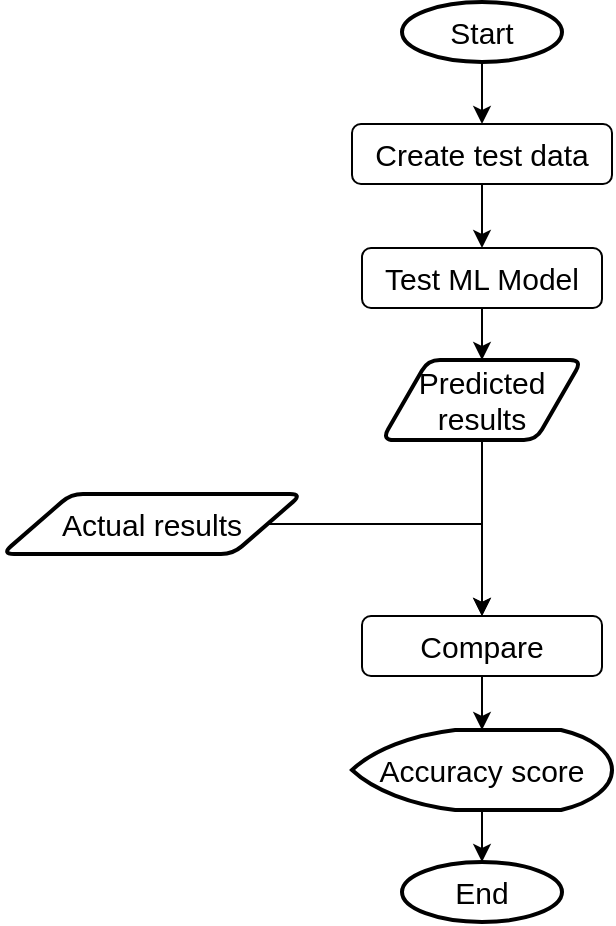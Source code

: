 <mxfile version="14.6.13" type="device" pages="2"><diagram id="C5RBs43oDa-KdzZeNtuy" name="process flow"><mxGraphModel dx="813" dy="512" grid="1" gridSize="10" guides="1" tooltips="1" connect="1" arrows="1" fold="1" page="1" pageScale="1" pageWidth="827" pageHeight="1169" math="0" shadow="0"><root><mxCell id="WIyWlLk6GJQsqaUBKTNV-0"/><mxCell id="WIyWlLk6GJQsqaUBKTNV-1" parent="WIyWlLk6GJQsqaUBKTNV-0"/><mxCell id="WIyWlLk6GJQsqaUBKTNV-9" value="Yes" style="edgeStyle=orthogonalEdgeStyle;rounded=0;html=1;jettySize=auto;orthogonalLoop=1;fontSize=11;endArrow=block;endFill=0;endSize=8;strokeWidth=1;shadow=0;labelBackgroundColor=none;" parent="WIyWlLk6GJQsqaUBKTNV-1" edge="1"><mxGeometry y="10" relative="1" as="geometry"><mxPoint as="offset"/><mxPoint x="320" y="330" as="targetPoint"/></mxGeometry></mxCell><mxCell id="9_ni4ttEIfbbPdPgT0EM-2" value="" style="edgeStyle=orthogonalEdgeStyle;rounded=0;orthogonalLoop=1;jettySize=auto;html=1;fontSize=15;labelBorderColor=none;" edge="1" parent="WIyWlLk6GJQsqaUBKTNV-1" source="OqQyCMcfNpPcOnnIYOo7-1" target="OqQyCMcfNpPcOnnIYOo7-10"><mxGeometry relative="1" as="geometry"/></mxCell><mxCell id="OqQyCMcfNpPcOnnIYOo7-1" value="Start" style="strokeWidth=2;html=1;shape=mxgraph.flowchart.start_1;whiteSpace=wrap;fontSize=15;labelBorderColor=none;" parent="WIyWlLk6GJQsqaUBKTNV-1" vertex="1"><mxGeometry x="380" y="10" width="80" height="30" as="geometry"/></mxCell><mxCell id="9_ni4ttEIfbbPdPgT0EM-7" value="" style="edgeStyle=orthogonalEdgeStyle;rounded=0;orthogonalLoop=1;jettySize=auto;html=1;fontSize=15;labelBorderColor=none;" edge="1" parent="WIyWlLk6GJQsqaUBKTNV-1" source="OqQyCMcfNpPcOnnIYOo7-5" target="OqQyCMcfNpPcOnnIYOo7-6"><mxGeometry relative="1" as="geometry"/></mxCell><mxCell id="OqQyCMcfNpPcOnnIYOo7-5" value="Test ML Model" style="rounded=1;whiteSpace=wrap;html=1;fontSize=15;glass=0;strokeWidth=1;shadow=0;labelBorderColor=none;" parent="WIyWlLk6GJQsqaUBKTNV-1" vertex="1"><mxGeometry x="360" y="133" width="120" height="30" as="geometry"/></mxCell><mxCell id="9_ni4ttEIfbbPdPgT0EM-8" value="" style="edgeStyle=orthogonalEdgeStyle;rounded=0;orthogonalLoop=1;jettySize=auto;html=1;fontSize=15;labelBorderColor=none;" edge="1" parent="WIyWlLk6GJQsqaUBKTNV-1" source="OqQyCMcfNpPcOnnIYOo7-6" target="OqQyCMcfNpPcOnnIYOo7-8"><mxGeometry relative="1" as="geometry"/></mxCell><mxCell id="OqQyCMcfNpPcOnnIYOo7-6" value="Predicted results" style="shape=parallelogram;html=1;strokeWidth=2;perimeter=parallelogramPerimeter;whiteSpace=wrap;rounded=1;arcSize=12;size=0.23;fontSize=15;labelBorderColor=none;" parent="WIyWlLk6GJQsqaUBKTNV-1" vertex="1"><mxGeometry x="370" y="189" width="100" height="40" as="geometry"/></mxCell><mxCell id="9_ni4ttEIfbbPdPgT0EM-11" value="" style="edgeStyle=orthogonalEdgeStyle;rounded=0;orthogonalLoop=1;jettySize=auto;html=1;fontSize=15;labelBorderColor=none;" edge="1" parent="WIyWlLk6GJQsqaUBKTNV-1" source="OqQyCMcfNpPcOnnIYOo7-7" target="OqQyCMcfNpPcOnnIYOo7-8"><mxGeometry relative="1" as="geometry"/></mxCell><mxCell id="OqQyCMcfNpPcOnnIYOo7-7" value="Actual results" style="shape=parallelogram;html=1;strokeWidth=2;perimeter=parallelogramPerimeter;whiteSpace=wrap;rounded=1;arcSize=12;size=0.23;fontSize=15;labelBorderColor=none;" parent="WIyWlLk6GJQsqaUBKTNV-1" vertex="1"><mxGeometry x="180" y="256" width="150" height="30" as="geometry"/></mxCell><mxCell id="9_ni4ttEIfbbPdPgT0EM-9" value="" style="edgeStyle=orthogonalEdgeStyle;rounded=0;orthogonalLoop=1;jettySize=auto;html=1;fontSize=15;labelBorderColor=none;" edge="1" parent="WIyWlLk6GJQsqaUBKTNV-1" source="OqQyCMcfNpPcOnnIYOo7-8" target="OqQyCMcfNpPcOnnIYOo7-9"><mxGeometry relative="1" as="geometry"/></mxCell><mxCell id="OqQyCMcfNpPcOnnIYOo7-8" value="Compare" style="rounded=1;whiteSpace=wrap;html=1;fontSize=15;glass=0;strokeWidth=1;shadow=0;labelBorderColor=none;" parent="WIyWlLk6GJQsqaUBKTNV-1" vertex="1"><mxGeometry x="360" y="317" width="120" height="30" as="geometry"/></mxCell><mxCell id="9_ni4ttEIfbbPdPgT0EM-10" value="" style="edgeStyle=orthogonalEdgeStyle;rounded=0;orthogonalLoop=1;jettySize=auto;html=1;fontSize=15;labelBorderColor=none;" edge="1" parent="WIyWlLk6GJQsqaUBKTNV-1" source="OqQyCMcfNpPcOnnIYOo7-9" target="OqQyCMcfNpPcOnnIYOo7-12"><mxGeometry relative="1" as="geometry"/></mxCell><mxCell id="OqQyCMcfNpPcOnnIYOo7-9" value="Accuracy score" style="strokeWidth=2;html=1;shape=mxgraph.flowchart.display;whiteSpace=wrap;fontSize=15;labelBorderColor=none;" parent="WIyWlLk6GJQsqaUBKTNV-1" vertex="1"><mxGeometry x="355" y="374" width="130" height="40" as="geometry"/></mxCell><mxCell id="9_ni4ttEIfbbPdPgT0EM-5" style="edgeStyle=orthogonalEdgeStyle;rounded=0;orthogonalLoop=1;jettySize=auto;html=1;entryX=0.5;entryY=0;entryDx=0;entryDy=0;fontSize=15;labelBorderColor=none;" edge="1" parent="WIyWlLk6GJQsqaUBKTNV-1" source="OqQyCMcfNpPcOnnIYOo7-10" target="OqQyCMcfNpPcOnnIYOo7-5"><mxGeometry relative="1" as="geometry"/></mxCell><mxCell id="OqQyCMcfNpPcOnnIYOo7-10" value="Create test data" style="rounded=1;whiteSpace=wrap;html=1;fontSize=15;glass=0;strokeWidth=1;shadow=0;labelBorderColor=none;" parent="WIyWlLk6GJQsqaUBKTNV-1" vertex="1"><mxGeometry x="355" y="71" width="130" height="30" as="geometry"/></mxCell><mxCell id="OqQyCMcfNpPcOnnIYOo7-12" value="End" style="strokeWidth=2;html=1;shape=mxgraph.flowchart.start_1;whiteSpace=wrap;fontSize=15;labelBorderColor=none;" parent="WIyWlLk6GJQsqaUBKTNV-1" vertex="1"><mxGeometry x="380" y="440" width="80" height="30" as="geometry"/></mxCell></root></mxGraphModel></diagram><diagram id="clZxuf1YeltjxyxhpnEy" name="create test dataset"><mxGraphModel dx="1673" dy="1054" grid="1" gridSize="10" guides="1" tooltips="1" connect="1" arrows="1" fold="1" page="1" pageScale="1" pageWidth="850" pageHeight="1100" math="0" shadow="0"><root><mxCell id="7nbRcin861U1wxL4RbO4-0"/><mxCell id="7nbRcin861U1wxL4RbO4-1" parent="7nbRcin861U1wxL4RbO4-0"/><mxCell id="UmeZKbnBLfhcixp0EUNX-1" value="Test data set" style="shape=parallelogram;html=1;strokeWidth=2;perimeter=parallelogramPerimeter;whiteSpace=wrap;rounded=1;arcSize=12;size=0.23;verticalAlign=middle;horizontal=1;fontSize=17;" parent="7nbRcin861U1wxL4RbO4-1" vertex="1"><mxGeometry x="350" y="470" width="150" height="50" as="geometry"/></mxCell><mxCell id="2_3jBywpK1nJlneUZYCD-9" style="edgeStyle=orthogonalEdgeStyle;rounded=0;orthogonalLoop=1;jettySize=auto;html=1;entryX=0.5;entryY=0;entryDx=0;entryDy=0;verticalAlign=middle;horizontal=1;fontSize=17;" edge="1" parent="7nbRcin861U1wxL4RbO4-1" source="UmeZKbnBLfhcixp0EUNX-2" target="2_3jBywpK1nJlneUZYCD-5"><mxGeometry relative="1" as="geometry"/></mxCell><mxCell id="UmeZKbnBLfhcixp0EUNX-2" value="Candidate list from result data set" style="shape=parallelogram;html=1;strokeWidth=2;perimeter=parallelogramPerimeter;whiteSpace=wrap;rounded=1;arcSize=12;size=0.23;verticalAlign=middle;horizontal=1;fontSize=17;spacing=21;" parent="7nbRcin861U1wxL4RbO4-1" vertex="1"><mxGeometry x="315" y="50" width="220" height="60" as="geometry"/></mxCell><mxCell id="2_3jBywpK1nJlneUZYCD-8" value="" style="group;verticalAlign=middle;horizontal=1;fontSize=17;" vertex="1" connectable="0" parent="7nbRcin861U1wxL4RbO4-1"><mxGeometry x="130" y="320" width="590" height="100" as="geometry"/></mxCell><mxCell id="2_3jBywpK1nJlneUZYCD-5" value="" style="rounded=1;whiteSpace=wrap;html=1;absoluteArcSize=1;arcSize=14;strokeWidth=2;verticalAlign=middle;horizontal=1;fontSize=17;" vertex="1" parent="2_3jBywpK1nJlneUZYCD-8"><mxGeometry y="-146" width="590" height="246" as="geometry"/></mxCell><mxCell id="2_3jBywpK1nJlneUZYCD-7" value="" style="group;verticalAlign=middle;horizontal=1;fontSize=17;" vertex="1" connectable="0" parent="2_3jBywpK1nJlneUZYCD-8"><mxGeometry x="40" y="-119" width="530" height="100" as="geometry"/></mxCell><mxCell id="2_3jBywpK1nJlneUZYCD-0" value="Extract resume content" style="rounded=1;whiteSpace=wrap;html=1;absoluteArcSize=1;arcSize=14;strokeWidth=2;verticalAlign=middle;horizontal=1;fontSize=17;" vertex="1" parent="2_3jBywpK1nJlneUZYCD-7"><mxGeometry y="7" width="100" height="100" as="geometry"/></mxCell><mxCell id="2_3jBywpK1nJlneUZYCD-1" value="Extract json content" style="rounded=1;whiteSpace=wrap;html=1;absoluteArcSize=1;arcSize=14;strokeWidth=2;verticalAlign=middle;horizontal=1;fontSize=17;" vertex="1" parent="2_3jBywpK1nJlneUZYCD-7"><mxGeometry x="130" y="34" width="110" height="100" as="geometry"/></mxCell><mxCell id="2_3jBywpK1nJlneUZYCD-2" value="Gather additional column data" style="rounded=1;whiteSpace=wrap;html=1;absoluteArcSize=1;arcSize=14;strokeWidth=2;verticalAlign=middle;horizontal=1;fontSize=17;" vertex="1" parent="2_3jBywpK1nJlneUZYCD-7"><mxGeometry x="270" y="61" width="110" height="100" as="geometry"/></mxCell><mxCell id="2_3jBywpK1nJlneUZYCD-4" value="&lt;font style=&quot;font-size: 11px&quot;&gt;(optional)&lt;/font&gt;&lt;br&gt;Create vectorized data" style="rounded=1;whiteSpace=wrap;html=1;absoluteArcSize=1;arcSize=14;strokeWidth=2;verticalAlign=middle;horizontal=1;fontSize=17;textOpacity=50;" vertex="1" parent="2_3jBywpK1nJlneUZYCD-7"><mxGeometry x="410" y="88" width="100" height="100" as="geometry"/></mxCell><mxCell id="2_3jBywpK1nJlneUZYCD-10" value="" style="edgeStyle=orthogonalEdgeStyle;rounded=0;orthogonalLoop=1;jettySize=auto;html=1;verticalAlign=middle;horizontal=1;fontSize=17;" edge="1" parent="7nbRcin861U1wxL4RbO4-1" source="2_3jBywpK1nJlneUZYCD-5" target="UmeZKbnBLfhcixp0EUNX-1"><mxGeometry relative="1" as="geometry"/></mxCell></root></mxGraphModel></diagram></mxfile>